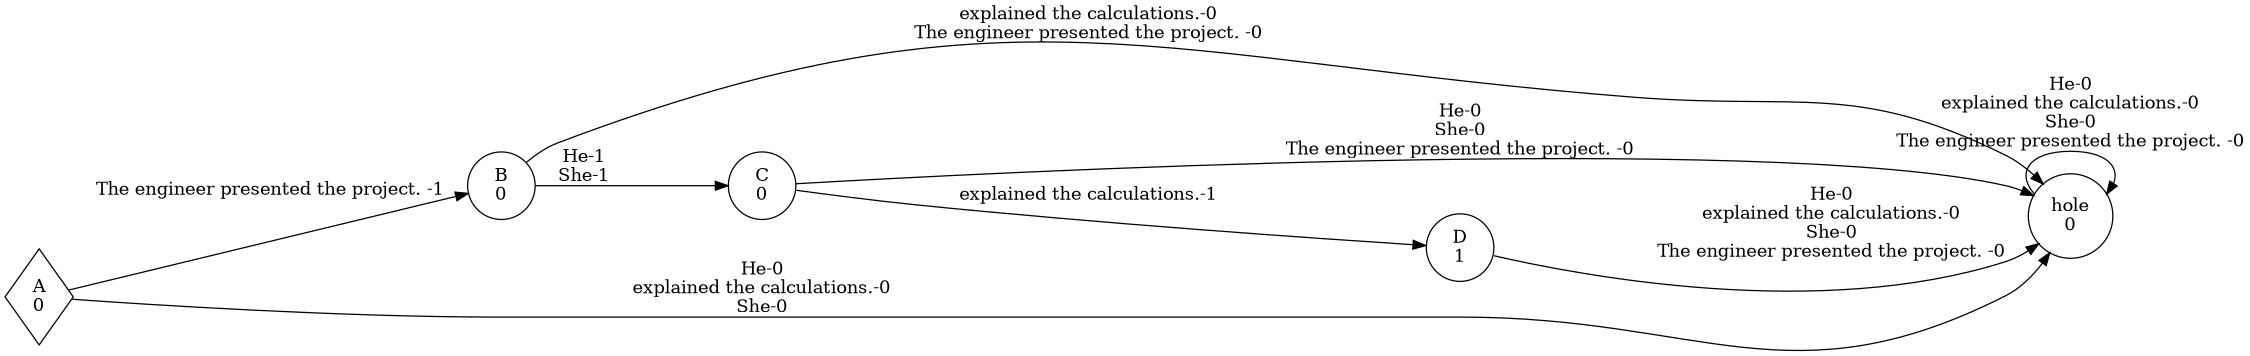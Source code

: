 digraph weighted_automaton {
	margin=0 rankdir=LR size=15
	node [shape=circle]
	A [label="A
0" shape=diamond]
	A -> B [label="The engineer presented the project. -1"]
	A -> hole [label="He-0
explained the calculations.-0
She-0"]
	B [label="B
0"]
	B -> C [label="He-1
She-1"]
	B -> hole [label="explained the calculations.-0
The engineer presented the project. -0"]
	C [label="C
0"]
	C -> D [label="explained the calculations.-1"]
	C -> hole [label="He-0
She-0
The engineer presented the project. -0"]
	D [label="D
1"]
	D -> hole [label="He-0
explained the calculations.-0
She-0
The engineer presented the project. -0"]
	hole [label="hole
0"]
	hole -> hole [label="He-0
explained the calculations.-0
She-0
The engineer presented the project. -0"]
}
